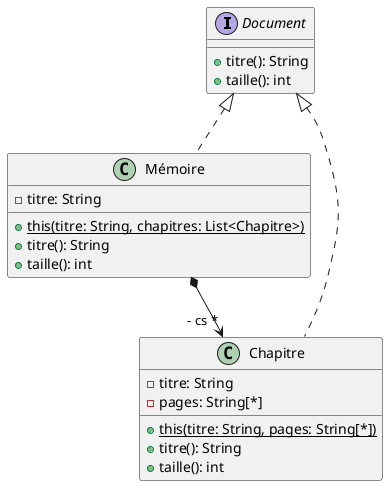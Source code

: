 @!include ../commons.style
@startuml dc_example
interface Document {
    + titre(): String
    + taille(): int
}
class Mémoire implements Document {
    - titre: String
    + {static} this(titre: String, chapitres: List<Chapitre>)
    + titre(): String
    + taille(): int
}
class Chapitre implements Document {
    - titre: String
    - pages: String[*]
    + {static} this(titre: String, pages: String[*])
    + titre(): String
    + taille(): int
}
Mémoire *--> "- cs *" Chapitre
@enduml

